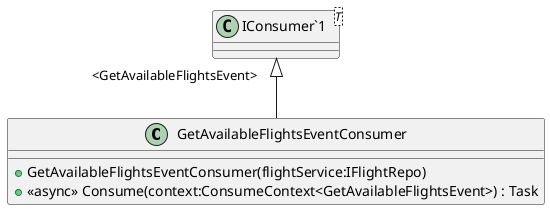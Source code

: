 @startuml
class GetAvailableFlightsEventConsumer {
    + GetAvailableFlightsEventConsumer(flightService:IFlightRepo)
    + <<async>> Consume(context:ConsumeContext<GetAvailableFlightsEvent>) : Task
}
class "IConsumer`1"<T> {
}
"IConsumer`1" "<GetAvailableFlightsEvent>" <|-- GetAvailableFlightsEventConsumer
@enduml
